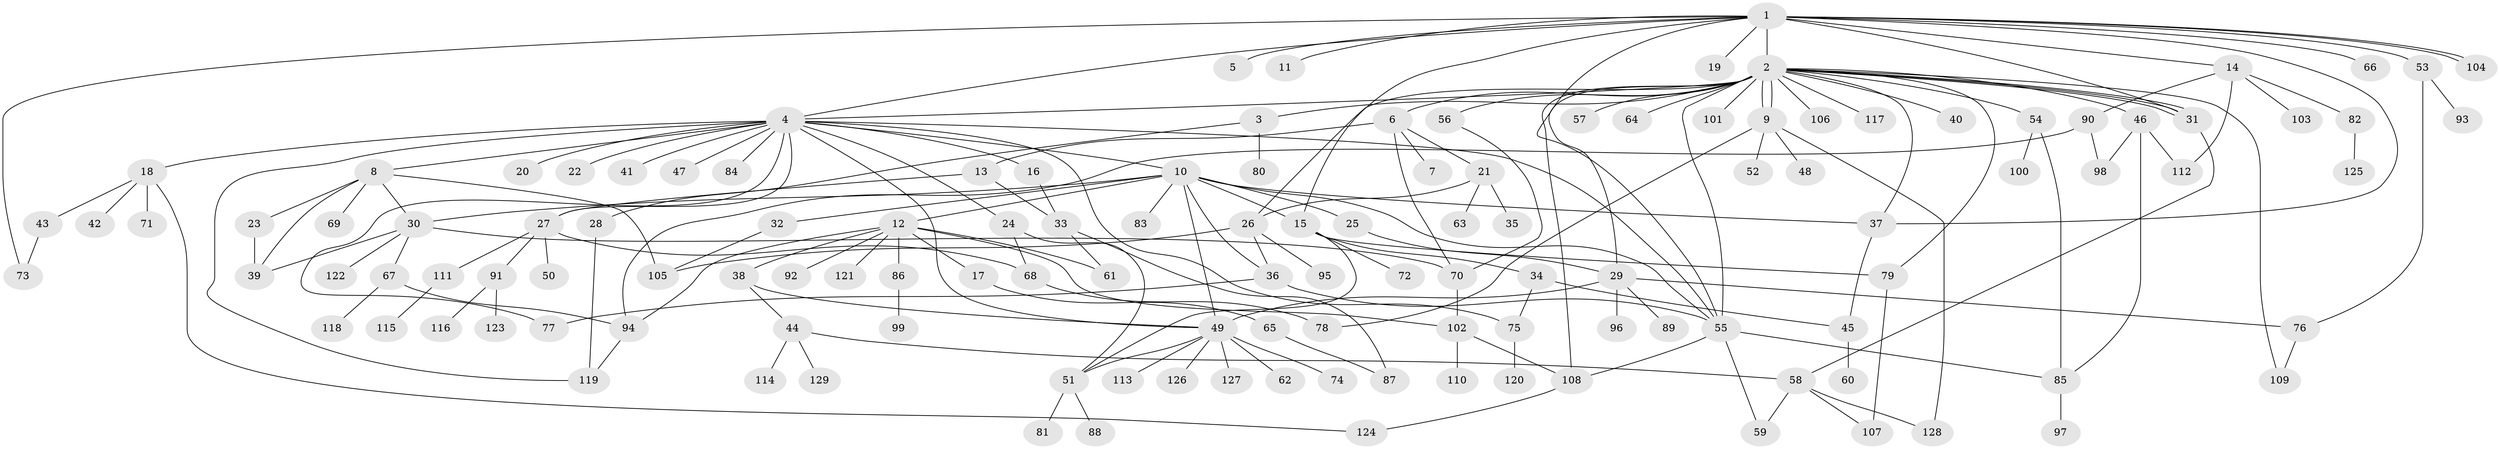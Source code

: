 // Generated by graph-tools (version 1.1) at 2025/49/03/09/25 03:49:48]
// undirected, 129 vertices, 185 edges
graph export_dot {
graph [start="1"]
  node [color=gray90,style=filled];
  1;
  2;
  3;
  4;
  5;
  6;
  7;
  8;
  9;
  10;
  11;
  12;
  13;
  14;
  15;
  16;
  17;
  18;
  19;
  20;
  21;
  22;
  23;
  24;
  25;
  26;
  27;
  28;
  29;
  30;
  31;
  32;
  33;
  34;
  35;
  36;
  37;
  38;
  39;
  40;
  41;
  42;
  43;
  44;
  45;
  46;
  47;
  48;
  49;
  50;
  51;
  52;
  53;
  54;
  55;
  56;
  57;
  58;
  59;
  60;
  61;
  62;
  63;
  64;
  65;
  66;
  67;
  68;
  69;
  70;
  71;
  72;
  73;
  74;
  75;
  76;
  77;
  78;
  79;
  80;
  81;
  82;
  83;
  84;
  85;
  86;
  87;
  88;
  89;
  90;
  91;
  92;
  93;
  94;
  95;
  96;
  97;
  98;
  99;
  100;
  101;
  102;
  103;
  104;
  105;
  106;
  107;
  108;
  109;
  110;
  111;
  112;
  113;
  114;
  115;
  116;
  117;
  118;
  119;
  120;
  121;
  122;
  123;
  124;
  125;
  126;
  127;
  128;
  129;
  1 -- 2;
  1 -- 4;
  1 -- 5;
  1 -- 11;
  1 -- 14;
  1 -- 15;
  1 -- 19;
  1 -- 31;
  1 -- 37;
  1 -- 53;
  1 -- 55;
  1 -- 66;
  1 -- 73;
  1 -- 104;
  1 -- 104;
  2 -- 3;
  2 -- 4;
  2 -- 6;
  2 -- 9;
  2 -- 9;
  2 -- 26;
  2 -- 29;
  2 -- 31;
  2 -- 31;
  2 -- 31;
  2 -- 37;
  2 -- 40;
  2 -- 46;
  2 -- 54;
  2 -- 55;
  2 -- 56;
  2 -- 57;
  2 -- 64;
  2 -- 79;
  2 -- 101;
  2 -- 106;
  2 -- 108;
  2 -- 109;
  2 -- 117;
  3 -- 28;
  3 -- 80;
  4 -- 8;
  4 -- 10;
  4 -- 16;
  4 -- 18;
  4 -- 20;
  4 -- 22;
  4 -- 24;
  4 -- 27;
  4 -- 41;
  4 -- 47;
  4 -- 49;
  4 -- 55;
  4 -- 75;
  4 -- 77;
  4 -- 84;
  4 -- 119;
  6 -- 7;
  6 -- 13;
  6 -- 21;
  6 -- 70;
  8 -- 23;
  8 -- 30;
  8 -- 39;
  8 -- 69;
  8 -- 105;
  9 -- 48;
  9 -- 52;
  9 -- 78;
  9 -- 128;
  10 -- 12;
  10 -- 15;
  10 -- 25;
  10 -- 30;
  10 -- 32;
  10 -- 36;
  10 -- 37;
  10 -- 49;
  10 -- 55;
  10 -- 83;
  12 -- 17;
  12 -- 38;
  12 -- 61;
  12 -- 86;
  12 -- 92;
  12 -- 94;
  12 -- 102;
  12 -- 121;
  13 -- 27;
  13 -- 33;
  14 -- 82;
  14 -- 90;
  14 -- 103;
  14 -- 112;
  15 -- 34;
  15 -- 51;
  15 -- 72;
  15 -- 79;
  16 -- 33;
  17 -- 65;
  18 -- 42;
  18 -- 43;
  18 -- 71;
  18 -- 124;
  21 -- 26;
  21 -- 35;
  21 -- 63;
  23 -- 39;
  24 -- 51;
  24 -- 68;
  25 -- 29;
  26 -- 36;
  26 -- 95;
  26 -- 105;
  27 -- 50;
  27 -- 68;
  27 -- 91;
  27 -- 111;
  28 -- 119;
  29 -- 49;
  29 -- 76;
  29 -- 89;
  29 -- 96;
  30 -- 39;
  30 -- 67;
  30 -- 70;
  30 -- 122;
  31 -- 58;
  32 -- 105;
  33 -- 61;
  33 -- 87;
  34 -- 45;
  34 -- 75;
  36 -- 55;
  36 -- 77;
  37 -- 45;
  38 -- 44;
  38 -- 49;
  43 -- 73;
  44 -- 58;
  44 -- 114;
  44 -- 129;
  45 -- 60;
  46 -- 85;
  46 -- 98;
  46 -- 112;
  49 -- 51;
  49 -- 62;
  49 -- 74;
  49 -- 113;
  49 -- 126;
  49 -- 127;
  51 -- 81;
  51 -- 88;
  53 -- 76;
  53 -- 93;
  54 -- 85;
  54 -- 100;
  55 -- 59;
  55 -- 85;
  55 -- 108;
  56 -- 70;
  58 -- 59;
  58 -- 107;
  58 -- 128;
  65 -- 87;
  67 -- 94;
  67 -- 118;
  68 -- 78;
  70 -- 102;
  75 -- 120;
  76 -- 109;
  79 -- 107;
  82 -- 125;
  85 -- 97;
  86 -- 99;
  90 -- 94;
  90 -- 98;
  91 -- 116;
  91 -- 123;
  94 -- 119;
  102 -- 108;
  102 -- 110;
  108 -- 124;
  111 -- 115;
}
